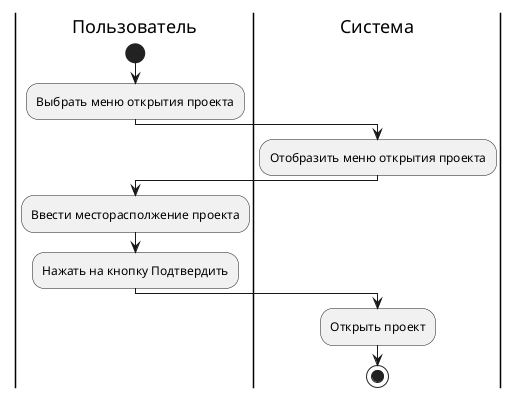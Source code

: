 @startuml load

|Пользователь|
start
:Выбрать меню открытия проекта;

|Система|
:Отобразить меню открытия проекта;

|Пользователь|
:Ввести месторасполжение проекта;
:Нажать на кнопку Подтвердить;
|Система|
:Открыть проект;
stop

@enduml